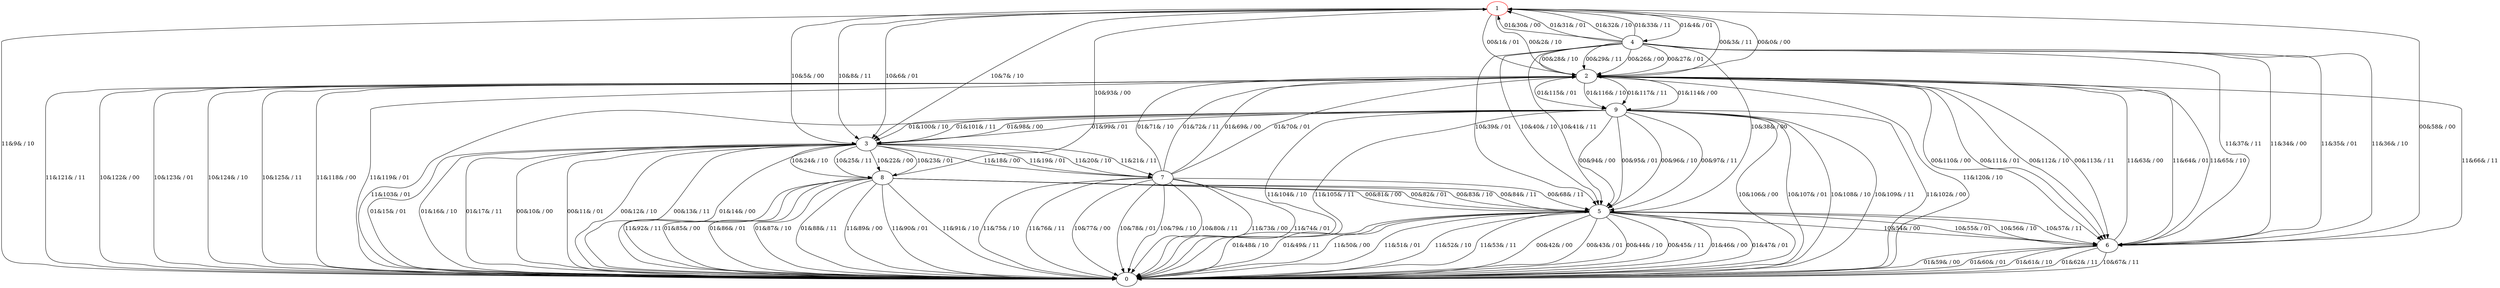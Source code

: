 digraph g {
1 [color="red"]
0
2
3
4
5
6
7
8
9
1 -> 2 [label="00&0& / 00"]
1 -> 2 [label="00&1& / 01"]
1 -> 2 [label="00&2& / 10"]
1 -> 2 [label="00&3& / 11"]
1 -> 4 [label="01&4& / 01"]
1 -> 3 [label="10&5& / 00"]
1 -> 3 [label="10&6& / 01"]
1 -> 3 [label="10&7& / 10"]
1 -> 3 [label="10&8& / 11"]
1 -> 0 [label="11&9& / 10"]
3 -> 0 [label="00&10& / 00"]
3 -> 0 [label="00&11& / 01"]
3 -> 0 [label="00&12& / 10"]
3 -> 0 [label="00&13& / 11"]
3 -> 0 [label="01&14& / 00"]
3 -> 0 [label="01&15& / 01"]
3 -> 0 [label="01&16& / 10"]
3 -> 0 [label="01&17& / 11"]
3 -> 7 [label="11&18& / 00"]
3 -> 7 [label="11&19& / 01"]
3 -> 7 [label="11&20& / 10"]
3 -> 7 [label="11&21& / 11"]
3 -> 8 [label="10&22& / 00"]
3 -> 8 [label="10&23& / 01"]
3 -> 8 [label="10&24& / 10"]
3 -> 8 [label="10&25& / 11"]
4 -> 2 [label="00&26& / 00"]
4 -> 2 [label="00&27& / 01"]
4 -> 2 [label="00&28& / 10"]
4 -> 2 [label="00&29& / 11"]
4 -> 1 [label="01&30& / 00"]
4 -> 1 [label="01&31& / 01"]
4 -> 1 [label="01&32& / 10"]
4 -> 1 [label="01&33& / 11"]
4 -> 6 [label="11&34& / 00"]
4 -> 6 [label="11&35& / 01"]
4 -> 6 [label="11&36& / 10"]
4 -> 6 [label="11&37& / 11"]
4 -> 5 [label="10&38& / 00"]
4 -> 5 [label="10&39& / 01"]
4 -> 5 [label="10&40& / 10"]
4 -> 5 [label="10&41& / 11"]
5 -> 0 [label="00&42& / 00"]
5 -> 0 [label="00&43& / 01"]
5 -> 0 [label="00&44& / 10"]
5 -> 0 [label="00&45& / 11"]
5 -> 0 [label="01&46& / 00"]
5 -> 0 [label="01&47& / 01"]
5 -> 0 [label="01&48& / 10"]
5 -> 0 [label="01&49& / 11"]
5 -> 0 [label="11&50& / 00"]
5 -> 0 [label="11&51& / 01"]
5 -> 0 [label="11&52& / 10"]
5 -> 0 [label="11&53& / 11"]
5 -> 6 [label="10&54& / 00"]
5 -> 6 [label="10&55& / 01"]
5 -> 6 [label="10&56& / 10"]
5 -> 6 [label="10&57& / 11"]
6 -> 1 [label="00&58& / 00"]
6 -> 0 [label="01&59& / 00"]
6 -> 0 [label="01&60& / 01"]
6 -> 0 [label="01&61& / 10"]
6 -> 0 [label="01&62& / 11"]
6 -> 2 [label="11&63& / 00"]
6 -> 2 [label="11&64& / 01"]
6 -> 2 [label="11&65& / 10"]
6 -> 2 [label="11&66& / 11"]
6 -> 0 [label="10&67& / 11"]
7 -> 5 [label="00&68& / 11"]
7 -> 2 [label="01&69& / 00"]
7 -> 2 [label="01&70& / 01"]
7 -> 2 [label="01&71& / 10"]
7 -> 2 [label="01&72& / 11"]
7 -> 0 [label="11&73& / 00"]
7 -> 0 [label="11&74& / 01"]
7 -> 0 [label="11&75& / 10"]
7 -> 0 [label="11&76& / 11"]
7 -> 0 [label="10&77& / 00"]
7 -> 0 [label="10&78& / 01"]
7 -> 0 [label="10&79& / 10"]
7 -> 0 [label="10&80& / 11"]
8 -> 5 [label="00&81& / 00"]
8 -> 5 [label="00&82& / 01"]
8 -> 5 [label="00&83& / 10"]
8 -> 5 [label="00&84& / 11"]
8 -> 0 [label="01&85& / 00"]
8 -> 0 [label="01&86& / 01"]
8 -> 0 [label="01&87& / 10"]
8 -> 0 [label="01&88& / 11"]
8 -> 0 [label="11&89& / 00"]
8 -> 0 [label="11&90& / 01"]
8 -> 0 [label="11&91& / 10"]
8 -> 0 [label="11&92& / 11"]
8 -> 1 [label="10&93& / 00"]
9 -> 5 [label="00&94& / 00"]
9 -> 5 [label="00&95& / 01"]
9 -> 5 [label="00&96& / 10"]
9 -> 5 [label="00&97& / 11"]
9 -> 3 [label="01&98& / 00"]
9 -> 3 [label="01&99& / 01"]
9 -> 3 [label="01&100& / 10"]
9 -> 3 [label="01&101& / 11"]
9 -> 0 [label="11&102& / 00"]
9 -> 0 [label="11&103& / 01"]
9 -> 0 [label="11&104& / 10"]
9 -> 0 [label="11&105& / 11"]
9 -> 0 [label="10&106& / 00"]
9 -> 0 [label="10&107& / 01"]
9 -> 0 [label="10&108& / 10"]
9 -> 0 [label="10&109& / 11"]
2 -> 6 [label="00&110& / 00"]
2 -> 6 [label="00&111& / 01"]
2 -> 6 [label="00&112& / 10"]
2 -> 6 [label="00&113& / 11"]
2 -> 9 [label="01&114& / 00"]
2 -> 9 [label="01&115& / 01"]
2 -> 9 [label="01&116& / 10"]
2 -> 9 [label="01&117& / 11"]
2 -> 0 [label="11&118& / 00"]
2 -> 0 [label="11&119& / 01"]
2 -> 0 [label="11&120& / 10"]
2 -> 0 [label="11&121& / 11"]
2 -> 0 [label="10&122& / 00"]
2 -> 0 [label="10&123& / 01"]
2 -> 0 [label="10&124& / 10"]
2 -> 0 [label="10&125& / 11"]
}
